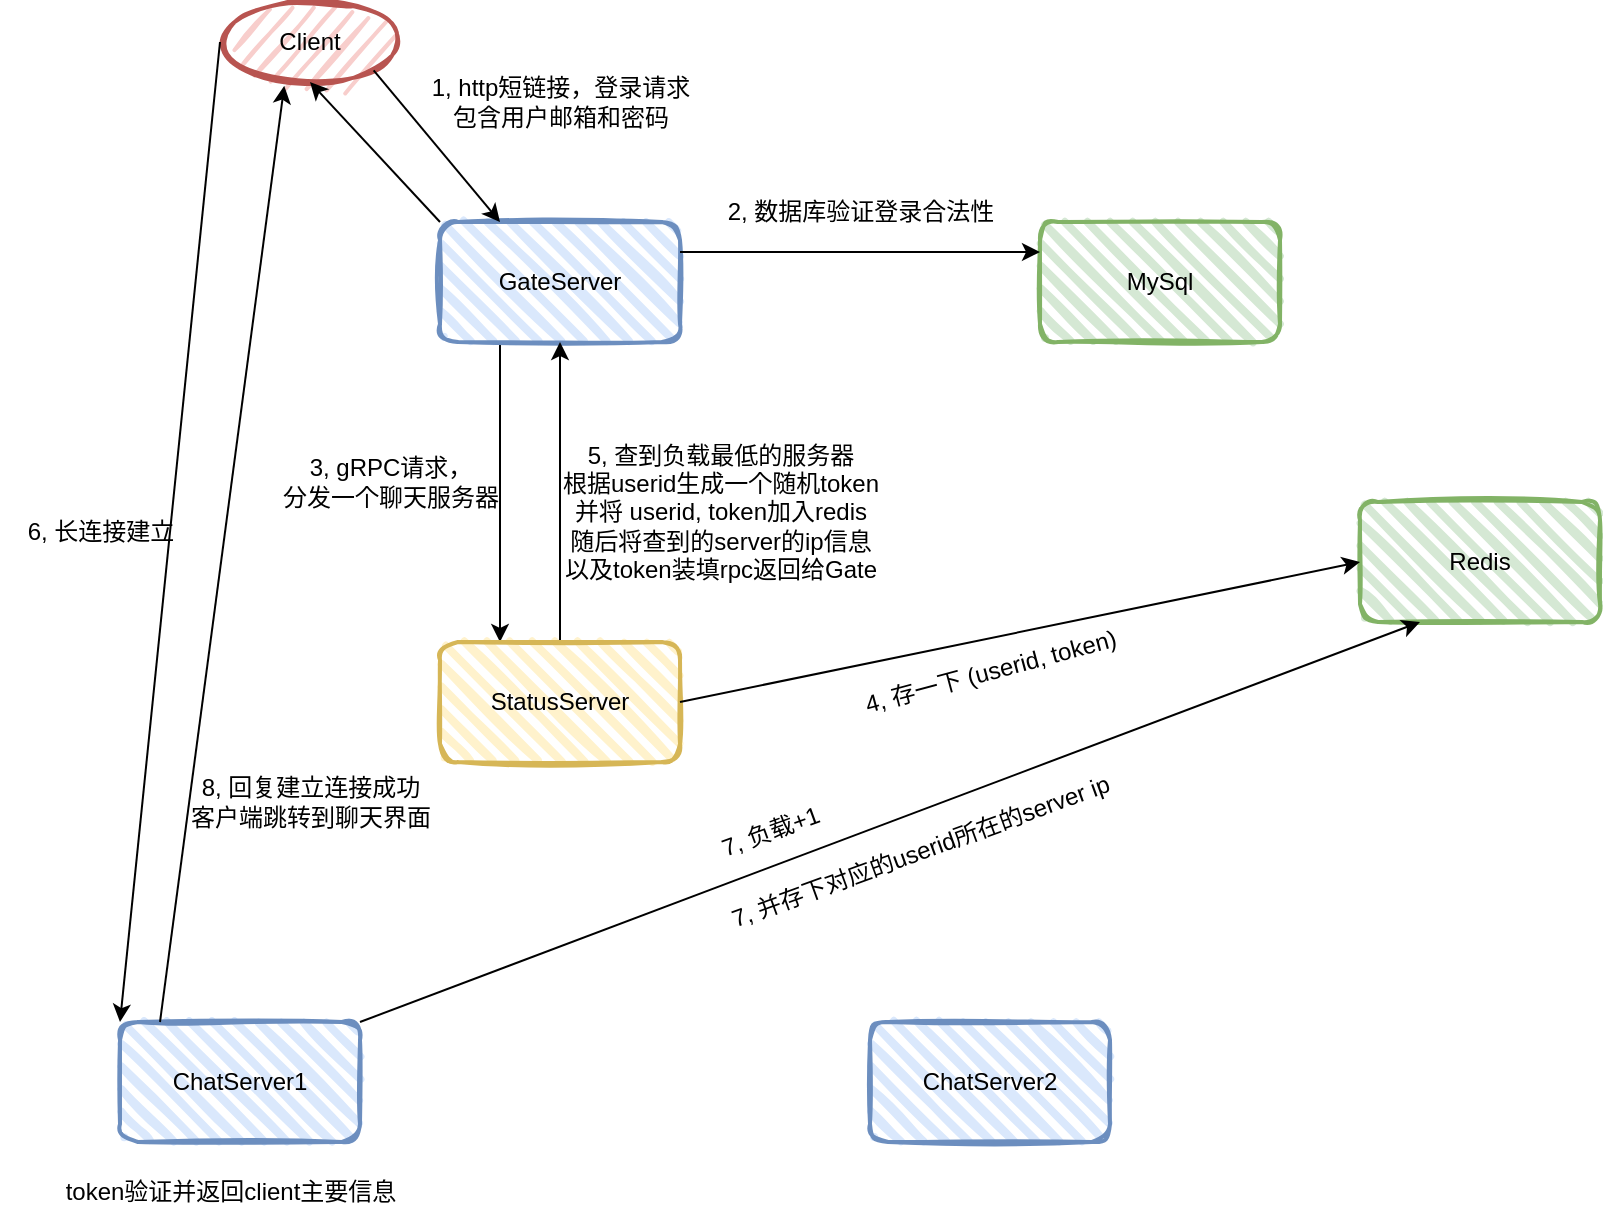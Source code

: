 <mxfile version="24.8.3">
  <diagram name="第 1 页" id="Xf1fxZ_Qx_DVxWE_wKGi">
    <mxGraphModel dx="1434" dy="720" grid="1" gridSize="10" guides="1" tooltips="1" connect="1" arrows="1" fold="1" page="1" pageScale="1" pageWidth="827" pageHeight="1169" math="0" shadow="0">
      <root>
        <mxCell id="0" />
        <mxCell id="1" parent="0" />
        <mxCell id="TO-9VxQ2qNv1OB0GnopO-17" style="edgeStyle=orthogonalEdgeStyle;rounded=0;orthogonalLoop=1;jettySize=auto;html=1;exitX=0.25;exitY=1;exitDx=0;exitDy=0;entryX=0.25;entryY=0;entryDx=0;entryDy=0;" parent="1" source="l3XLrASRTkj1tUgQjpMN-1" target="l3XLrASRTkj1tUgQjpMN-4" edge="1">
          <mxGeometry relative="1" as="geometry" />
        </mxCell>
        <mxCell id="l3XLrASRTkj1tUgQjpMN-1" value="GateServer" style="rounded=1;whiteSpace=wrap;html=1;strokeWidth=2;fillWeight=4;hachureGap=8;hachureAngle=45;fillColor=#dae8fc;sketch=1;strokeColor=#6c8ebf;" parent="1" vertex="1">
          <mxGeometry x="230" y="140" width="120" height="60" as="geometry" />
        </mxCell>
        <mxCell id="l3XLrASRTkj1tUgQjpMN-3" value="Client" style="ellipse;whiteSpace=wrap;html=1;strokeWidth=2;fillWeight=2;hachureGap=8;fillColor=#f8cecc;fillStyle=dots;sketch=1;strokeColor=#b85450;" parent="1" vertex="1">
          <mxGeometry x="120" y="30" width="90" height="40" as="geometry" />
        </mxCell>
        <mxCell id="TO-9VxQ2qNv1OB0GnopO-18" style="edgeStyle=orthogonalEdgeStyle;rounded=0;orthogonalLoop=1;jettySize=auto;html=1;exitX=0.5;exitY=0;exitDx=0;exitDy=0;entryX=0.5;entryY=1;entryDx=0;entryDy=0;" parent="1" source="l3XLrASRTkj1tUgQjpMN-4" target="l3XLrASRTkj1tUgQjpMN-1" edge="1">
          <mxGeometry relative="1" as="geometry" />
        </mxCell>
        <mxCell id="l3XLrASRTkj1tUgQjpMN-4" value="StatusServer" style="rounded=1;whiteSpace=wrap;html=1;strokeWidth=2;fillWeight=4;hachureGap=8;hachureAngle=45;fillColor=#fff2cc;sketch=1;strokeColor=#d6b656;" parent="1" vertex="1">
          <mxGeometry x="230" y="350" width="120" height="60" as="geometry" />
        </mxCell>
        <mxCell id="TO-9VxQ2qNv1OB0GnopO-1" value="" style="endArrow=classic;html=1;rounded=0;exitX=1;exitY=1;exitDx=0;exitDy=0;entryX=0.25;entryY=0;entryDx=0;entryDy=0;" parent="1" source="l3XLrASRTkj1tUgQjpMN-3" target="l3XLrASRTkj1tUgQjpMN-1" edge="1">
          <mxGeometry width="50" height="50" relative="1" as="geometry">
            <mxPoint x="390" y="330" as="sourcePoint" />
            <mxPoint x="440" y="280" as="targetPoint" />
          </mxGeometry>
        </mxCell>
        <mxCell id="TO-9VxQ2qNv1OB0GnopO-2" value="1, http短链接，登录请求&lt;div&gt;包含用户邮箱和密码&lt;/div&gt;" style="text;html=1;align=center;verticalAlign=middle;resizable=0;points=[];autosize=1;strokeColor=none;fillColor=none;" parent="1" vertex="1">
          <mxGeometry x="215" y="60" width="150" height="40" as="geometry" />
        </mxCell>
        <mxCell id="TO-9VxQ2qNv1OB0GnopO-4" value="MySql" style="rounded=1;whiteSpace=wrap;html=1;strokeWidth=2;fillWeight=4;hachureGap=8;hachureAngle=45;fillColor=#d5e8d4;sketch=1;strokeColor=#82b366;" parent="1" vertex="1">
          <mxGeometry x="530" y="140" width="120" height="60" as="geometry" />
        </mxCell>
        <mxCell id="TO-9VxQ2qNv1OB0GnopO-5" value="Redis" style="rounded=1;whiteSpace=wrap;html=1;strokeWidth=2;fillWeight=4;hachureGap=8;hachureAngle=45;fillColor=#d5e8d4;sketch=1;strokeColor=#82b366;" parent="1" vertex="1">
          <mxGeometry x="690" y="280" width="120" height="60" as="geometry" />
        </mxCell>
        <mxCell id="TO-9VxQ2qNv1OB0GnopO-7" value="" style="endArrow=classic;html=1;rounded=0;exitX=1;exitY=0.25;exitDx=0;exitDy=0;entryX=0;entryY=0.25;entryDx=0;entryDy=0;" parent="1" source="l3XLrASRTkj1tUgQjpMN-1" target="TO-9VxQ2qNv1OB0GnopO-4" edge="1">
          <mxGeometry width="50" height="50" relative="1" as="geometry">
            <mxPoint x="380" y="260" as="sourcePoint" />
            <mxPoint x="430" y="210" as="targetPoint" />
          </mxGeometry>
        </mxCell>
        <mxCell id="TO-9VxQ2qNv1OB0GnopO-8" value="2, 数据库验证登录合法性" style="text;html=1;align=center;verticalAlign=middle;resizable=0;points=[];autosize=1;strokeColor=none;fillColor=none;rotation=0;" parent="1" vertex="1">
          <mxGeometry x="360" y="120" width="160" height="30" as="geometry" />
        </mxCell>
        <mxCell id="TO-9VxQ2qNv1OB0GnopO-10" value="3, gRPC请求，&lt;div&gt;分发一个聊天服务器&lt;/div&gt;" style="text;html=1;align=center;verticalAlign=middle;resizable=0;points=[];autosize=1;strokeColor=none;fillColor=none;" parent="1" vertex="1">
          <mxGeometry x="140" y="250" width="130" height="40" as="geometry" />
        </mxCell>
        <mxCell id="TO-9VxQ2qNv1OB0GnopO-12" value="5, 查到负载最低的服务器&lt;div&gt;根据userid生成一个随机token&lt;/div&gt;&lt;div&gt;并将 userid, token加入redis&lt;/div&gt;&lt;div&gt;随后将查到的server的ip信息&lt;/div&gt;&lt;div&gt;以及token装填rpc返回给Gate&lt;/div&gt;" style="text;html=1;align=center;verticalAlign=middle;resizable=0;points=[];autosize=1;strokeColor=none;fillColor=none;" parent="1" vertex="1">
          <mxGeometry x="280" y="240" width="180" height="90" as="geometry" />
        </mxCell>
        <mxCell id="TO-9VxQ2qNv1OB0GnopO-14" value="4, 存一下 (userid, token)" style="text;html=1;align=center;verticalAlign=middle;resizable=0;points=[];autosize=1;strokeColor=none;fillColor=none;rotation=-15;" parent="1" vertex="1">
          <mxGeometry x="430" y="350" width="150" height="30" as="geometry" />
        </mxCell>
        <mxCell id="TO-9VxQ2qNv1OB0GnopO-15" value="" style="endArrow=classic;html=1;rounded=0;exitX=0;exitY=0;exitDx=0;exitDy=0;entryX=0.5;entryY=1;entryDx=0;entryDy=0;" parent="1" source="l3XLrASRTkj1tUgQjpMN-1" target="l3XLrASRTkj1tUgQjpMN-3" edge="1">
          <mxGeometry width="50" height="50" relative="1" as="geometry">
            <mxPoint x="30" y="200" as="sourcePoint" />
            <mxPoint x="80" y="150" as="targetPoint" />
          </mxGeometry>
        </mxCell>
        <mxCell id="TO-9VxQ2qNv1OB0GnopO-19" value="" style="endArrow=classic;html=1;rounded=0;entryX=0;entryY=0.5;entryDx=0;entryDy=0;" parent="1" target="TO-9VxQ2qNv1OB0GnopO-5" edge="1">
          <mxGeometry width="50" height="50" relative="1" as="geometry">
            <mxPoint x="350" y="380" as="sourcePoint" />
            <mxPoint x="400" y="330" as="targetPoint" />
          </mxGeometry>
        </mxCell>
        <mxCell id="TO-9VxQ2qNv1OB0GnopO-20" value="ChatServer1" style="rounded=1;whiteSpace=wrap;html=1;strokeWidth=2;fillWeight=4;hachureGap=8;hachureAngle=45;fillColor=#dae8fc;sketch=1;strokeColor=#6c8ebf;" parent="1" vertex="1">
          <mxGeometry x="70" y="540" width="120" height="60" as="geometry" />
        </mxCell>
        <mxCell id="TO-9VxQ2qNv1OB0GnopO-22" value="" style="endArrow=classic;html=1;rounded=0;exitX=0;exitY=0.5;exitDx=0;exitDy=0;entryX=0;entryY=0;entryDx=0;entryDy=0;" parent="1" source="l3XLrASRTkj1tUgQjpMN-3" target="TO-9VxQ2qNv1OB0GnopO-20" edge="1">
          <mxGeometry width="50" height="50" relative="1" as="geometry">
            <mxPoint x="20" y="320" as="sourcePoint" />
            <mxPoint x="70" y="270" as="targetPoint" />
          </mxGeometry>
        </mxCell>
        <mxCell id="TO-9VxQ2qNv1OB0GnopO-23" value="6, 长连接建立" style="text;html=1;align=center;verticalAlign=middle;resizable=0;points=[];autosize=1;strokeColor=none;fillColor=none;" parent="1" vertex="1">
          <mxGeometry x="10" y="280" width="100" height="30" as="geometry" />
        </mxCell>
        <mxCell id="TO-9VxQ2qNv1OB0GnopO-24" value="token验证并返回client主要信息" style="text;html=1;align=center;verticalAlign=middle;resizable=0;points=[];autosize=1;strokeColor=none;fillColor=none;" parent="1" vertex="1">
          <mxGeometry x="30" y="610" width="190" height="30" as="geometry" />
        </mxCell>
        <mxCell id="TO-9VxQ2qNv1OB0GnopO-26" value="" style="endArrow=classic;html=1;rounded=0;entryX=0.25;entryY=1;entryDx=0;entryDy=0;" parent="1" target="TO-9VxQ2qNv1OB0GnopO-5" edge="1">
          <mxGeometry width="50" height="50" relative="1" as="geometry">
            <mxPoint x="190" y="540" as="sourcePoint" />
            <mxPoint x="240" y="490" as="targetPoint" />
          </mxGeometry>
        </mxCell>
        <mxCell id="TO-9VxQ2qNv1OB0GnopO-27" value="7, 负载+1" style="text;html=1;align=center;verticalAlign=middle;resizable=0;points=[];autosize=1;strokeColor=none;fillColor=none;rotation=-20;" parent="1" vertex="1">
          <mxGeometry x="360" y="430" width="70" height="30" as="geometry" />
        </mxCell>
        <mxCell id="TO-9VxQ2qNv1OB0GnopO-28" value="7, 并存下对应的userid所在的server ip" style="text;html=1;align=center;verticalAlign=middle;resizable=0;points=[];autosize=1;strokeColor=none;fillColor=none;rotation=-20;" parent="1" vertex="1">
          <mxGeometry x="360" y="440" width="220" height="30" as="geometry" />
        </mxCell>
        <mxCell id="TO-9VxQ2qNv1OB0GnopO-29" value="" style="endArrow=classic;html=1;rounded=0;entryX=0.357;entryY=1.047;entryDx=0;entryDy=0;entryPerimeter=0;" parent="1" target="l3XLrASRTkj1tUgQjpMN-3" edge="1">
          <mxGeometry width="50" height="50" relative="1" as="geometry">
            <mxPoint x="90" y="540" as="sourcePoint" />
            <mxPoint x="140" y="490" as="targetPoint" />
          </mxGeometry>
        </mxCell>
        <mxCell id="TO-9VxQ2qNv1OB0GnopO-30" value="8, 回复建立连接成功&lt;div&gt;客户端跳转到聊天界面&lt;/div&gt;" style="text;html=1;align=center;verticalAlign=middle;resizable=0;points=[];autosize=1;strokeColor=none;fillColor=none;" parent="1" vertex="1">
          <mxGeometry x="95" y="410" width="140" height="40" as="geometry" />
        </mxCell>
        <mxCell id="TTyKyLqFJd4lENflxWba-1" value="ChatServer2" style="rounded=1;whiteSpace=wrap;html=1;strokeWidth=2;fillWeight=4;hachureGap=8;hachureAngle=45;fillColor=#dae8fc;sketch=1;strokeColor=#6c8ebf;" vertex="1" parent="1">
          <mxGeometry x="445" y="540" width="120" height="60" as="geometry" />
        </mxCell>
      </root>
    </mxGraphModel>
  </diagram>
</mxfile>
